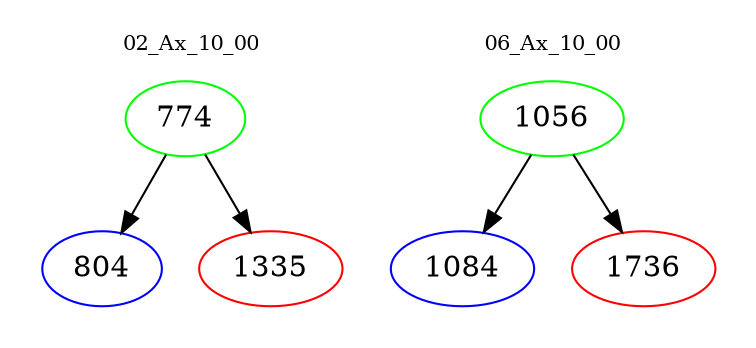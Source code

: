 digraph{
subgraph cluster_0 {
color = white
label = "02_Ax_10_00";
fontsize=10;
T0_774 [label="774", color="green"]
T0_774 -> T0_804 [color="black"]
T0_804 [label="804", color="blue"]
T0_774 -> T0_1335 [color="black"]
T0_1335 [label="1335", color="red"]
}
subgraph cluster_1 {
color = white
label = "06_Ax_10_00";
fontsize=10;
T1_1056 [label="1056", color="green"]
T1_1056 -> T1_1084 [color="black"]
T1_1084 [label="1084", color="blue"]
T1_1056 -> T1_1736 [color="black"]
T1_1736 [label="1736", color="red"]
}
}
